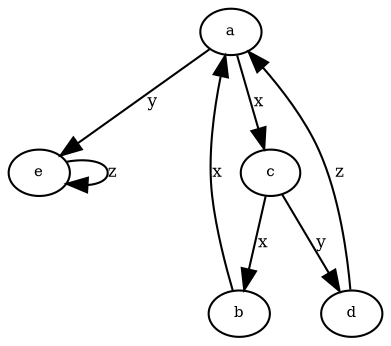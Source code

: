 digraph liza {
"Gv1" [label="a",fontsize=7,width=.01,height=.01];
"Gv1" -> "Gv5" [label="y",fontsize=8];
"Gv1" -> "Gv3" [label="x",fontsize=8];
"Gv2" [label="b",fontsize=7,width=.01,height=.01];
"Gv2" -> "Gv1" [label="x",fontsize=8];
"Gv3" [label="c",fontsize=7,width=.01,height=.01];
"Gv3" -> "Gv4" [label="y",fontsize=8];
"Gv3" -> "Gv2" [label="x",fontsize=8];
"Gv4" [label="d",fontsize=7,width=.01,height=.01];
"Gv4" -> "Gv1" [label="z",fontsize=8];
"Gv5" [label="e",fontsize=7,width=.01,height=.01];
"Gv5" -> "Gv5" [label="z",fontsize=8];
}
